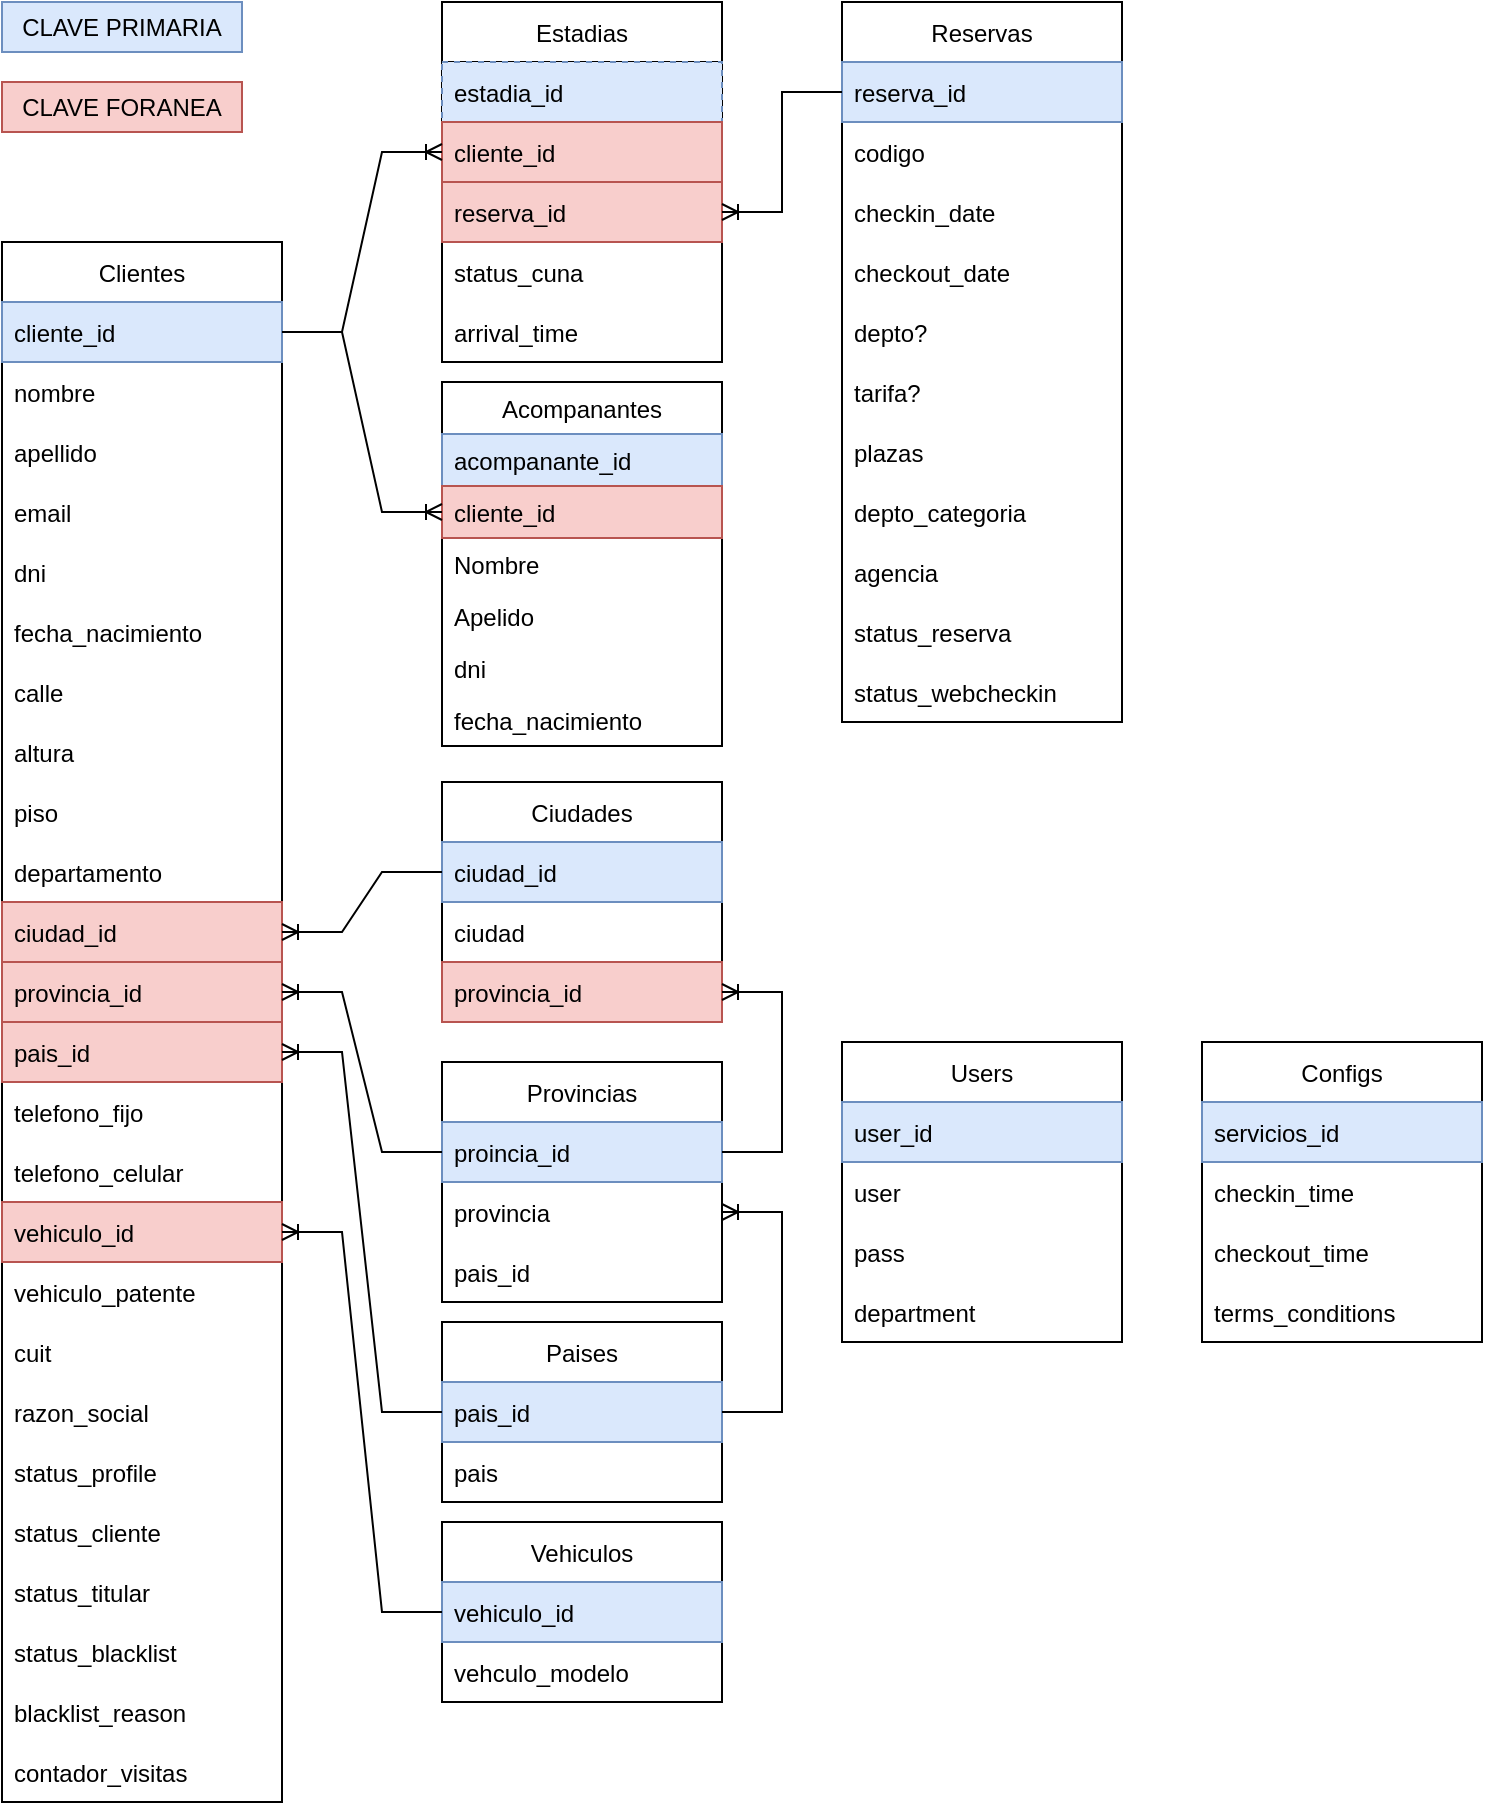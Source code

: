 <mxfile version="16.5.3" type="github" pages="2">
  <diagram id="3-4cgfK8jJckpKzX2dAv" name="DB">
    <mxGraphModel dx="1027" dy="571" grid="1" gridSize="10" guides="1" tooltips="1" connect="1" arrows="1" fold="1" page="1" pageScale="1" pageWidth="827" pageHeight="1169" math="0" shadow="0">
      <root>
        <mxCell id="U2Fqf7ln3tG26uPg-tsL-0" />
        <mxCell id="U2Fqf7ln3tG26uPg-tsL-1" parent="U2Fqf7ln3tG26uPg-tsL-0" />
        <mxCell id="U2Fqf7ln3tG26uPg-tsL-2" value="Users" style="swimlane;fontStyle=0;childLayout=stackLayout;horizontal=1;startSize=30;horizontalStack=0;resizeParent=1;resizeParentMax=0;resizeLast=0;collapsible=1;marginBottom=0;" parent="U2Fqf7ln3tG26uPg-tsL-1" vertex="1">
          <mxGeometry x="460" y="560" width="140" height="150" as="geometry" />
        </mxCell>
        <mxCell id="U2Fqf7ln3tG26uPg-tsL-3" value="user_id" style="text;strokeColor=#6c8ebf;fillColor=#dae8fc;align=left;verticalAlign=middle;spacingLeft=4;spacingRight=4;overflow=hidden;points=[[0,0.5],[1,0.5]];portConstraint=eastwest;rotatable=0;" parent="U2Fqf7ln3tG26uPg-tsL-2" vertex="1">
          <mxGeometry y="30" width="140" height="30" as="geometry" />
        </mxCell>
        <mxCell id="U2Fqf7ln3tG26uPg-tsL-4" value="user" style="text;strokeColor=none;fillColor=none;align=left;verticalAlign=middle;spacingLeft=4;spacingRight=4;overflow=hidden;points=[[0,0.5],[1,0.5]];portConstraint=eastwest;rotatable=0;" parent="U2Fqf7ln3tG26uPg-tsL-2" vertex="1">
          <mxGeometry y="60" width="140" height="30" as="geometry" />
        </mxCell>
        <mxCell id="U2Fqf7ln3tG26uPg-tsL-5" value="pass" style="text;strokeColor=none;fillColor=none;align=left;verticalAlign=middle;spacingLeft=4;spacingRight=4;overflow=hidden;points=[[0,0.5],[1,0.5]];portConstraint=eastwest;rotatable=0;" parent="U2Fqf7ln3tG26uPg-tsL-2" vertex="1">
          <mxGeometry y="90" width="140" height="30" as="geometry" />
        </mxCell>
        <mxCell id="U2Fqf7ln3tG26uPg-tsL-6" value="department" style="text;strokeColor=none;fillColor=none;align=left;verticalAlign=middle;spacingLeft=4;spacingRight=4;overflow=hidden;points=[[0,0.5],[1,0.5]];portConstraint=eastwest;rotatable=0;" parent="U2Fqf7ln3tG26uPg-tsL-2" vertex="1">
          <mxGeometry y="120" width="140" height="30" as="geometry" />
        </mxCell>
        <mxCell id="U2Fqf7ln3tG26uPg-tsL-7" value="Reservas" style="swimlane;fontStyle=0;childLayout=stackLayout;horizontal=1;startSize=30;horizontalStack=0;resizeParent=1;resizeParentMax=0;resizeLast=0;collapsible=1;marginBottom=0;" parent="U2Fqf7ln3tG26uPg-tsL-1" vertex="1">
          <mxGeometry x="460" y="40" width="140" height="360" as="geometry" />
        </mxCell>
        <mxCell id="U2Fqf7ln3tG26uPg-tsL-8" value="reserva_id" style="text;strokeColor=#6c8ebf;fillColor=#dae8fc;align=left;verticalAlign=middle;spacingLeft=4;spacingRight=4;overflow=hidden;points=[[0,0.5],[1,0.5]];portConstraint=eastwest;rotatable=0;" parent="U2Fqf7ln3tG26uPg-tsL-7" vertex="1">
          <mxGeometry y="30" width="140" height="30" as="geometry" />
        </mxCell>
        <mxCell id="U2Fqf7ln3tG26uPg-tsL-9" value="codigo" style="text;strokeColor=none;fillColor=none;align=left;verticalAlign=middle;spacingLeft=4;spacingRight=4;overflow=hidden;points=[[0,0.5],[1,0.5]];portConstraint=eastwest;rotatable=0;" parent="U2Fqf7ln3tG26uPg-tsL-7" vertex="1">
          <mxGeometry y="60" width="140" height="30" as="geometry" />
        </mxCell>
        <mxCell id="U2Fqf7ln3tG26uPg-tsL-10" value="checkin_date" style="text;strokeColor=none;fillColor=none;align=left;verticalAlign=middle;spacingLeft=4;spacingRight=4;overflow=hidden;points=[[0,0.5],[1,0.5]];portConstraint=eastwest;rotatable=0;" parent="U2Fqf7ln3tG26uPg-tsL-7" vertex="1">
          <mxGeometry y="90" width="140" height="30" as="geometry" />
        </mxCell>
        <mxCell id="U2Fqf7ln3tG26uPg-tsL-11" value="checkout_date" style="text;strokeColor=none;fillColor=none;align=left;verticalAlign=middle;spacingLeft=4;spacingRight=4;overflow=hidden;points=[[0,0.5],[1,0.5]];portConstraint=eastwest;rotatable=0;" parent="U2Fqf7ln3tG26uPg-tsL-7" vertex="1">
          <mxGeometry y="120" width="140" height="30" as="geometry" />
        </mxCell>
        <mxCell id="U2Fqf7ln3tG26uPg-tsL-12" value="depto?" style="text;strokeColor=none;fillColor=none;align=left;verticalAlign=middle;spacingLeft=4;spacingRight=4;overflow=hidden;points=[[0,0.5],[1,0.5]];portConstraint=eastwest;rotatable=0;" parent="U2Fqf7ln3tG26uPg-tsL-7" vertex="1">
          <mxGeometry y="150" width="140" height="30" as="geometry" />
        </mxCell>
        <mxCell id="U2Fqf7ln3tG26uPg-tsL-13" value="tarifa?" style="text;strokeColor=none;fillColor=none;align=left;verticalAlign=middle;spacingLeft=4;spacingRight=4;overflow=hidden;points=[[0,0.5],[1,0.5]];portConstraint=eastwest;rotatable=0;" parent="U2Fqf7ln3tG26uPg-tsL-7" vertex="1">
          <mxGeometry y="180" width="140" height="30" as="geometry" />
        </mxCell>
        <mxCell id="U2Fqf7ln3tG26uPg-tsL-14" value="plazas" style="text;strokeColor=none;fillColor=none;align=left;verticalAlign=middle;spacingLeft=4;spacingRight=4;overflow=hidden;points=[[0,0.5],[1,0.5]];portConstraint=eastwest;rotatable=0;" parent="U2Fqf7ln3tG26uPg-tsL-7" vertex="1">
          <mxGeometry y="210" width="140" height="30" as="geometry" />
        </mxCell>
        <mxCell id="U2Fqf7ln3tG26uPg-tsL-15" value="depto_categoria" style="text;strokeColor=none;fillColor=none;align=left;verticalAlign=middle;spacingLeft=4;spacingRight=4;overflow=hidden;points=[[0,0.5],[1,0.5]];portConstraint=eastwest;rotatable=0;" parent="U2Fqf7ln3tG26uPg-tsL-7" vertex="1">
          <mxGeometry y="240" width="140" height="30" as="geometry" />
        </mxCell>
        <mxCell id="U2Fqf7ln3tG26uPg-tsL-16" value="agencia" style="text;strokeColor=none;fillColor=none;align=left;verticalAlign=middle;spacingLeft=4;spacingRight=4;overflow=hidden;points=[[0,0.5],[1,0.5]];portConstraint=eastwest;rotatable=0;" parent="U2Fqf7ln3tG26uPg-tsL-7" vertex="1">
          <mxGeometry y="270" width="140" height="30" as="geometry" />
        </mxCell>
        <mxCell id="r9rM9opgNZ8jiayUwCeN-0" value="status_reserva" style="text;strokeColor=none;fillColor=none;align=left;verticalAlign=middle;spacingLeft=4;spacingRight=4;overflow=hidden;points=[[0,0.5],[1,0.5]];portConstraint=eastwest;rotatable=0;" parent="U2Fqf7ln3tG26uPg-tsL-7" vertex="1">
          <mxGeometry y="300" width="140" height="30" as="geometry" />
        </mxCell>
        <mxCell id="r9rM9opgNZ8jiayUwCeN-1" value="status_webcheckin" style="text;strokeColor=none;fillColor=none;align=left;verticalAlign=middle;spacingLeft=4;spacingRight=4;overflow=hidden;points=[[0,0.5],[1,0.5]];portConstraint=eastwest;rotatable=0;dashed=1;labelBorderColor=none;" parent="U2Fqf7ln3tG26uPg-tsL-7" vertex="1">
          <mxGeometry y="330" width="140" height="30" as="geometry" />
        </mxCell>
        <mxCell id="U2Fqf7ln3tG26uPg-tsL-18" value="Clientes" style="swimlane;fontStyle=0;childLayout=stackLayout;horizontal=1;startSize=30;horizontalStack=0;resizeParent=1;resizeParentMax=0;resizeLast=0;collapsible=1;marginBottom=0;" parent="U2Fqf7ln3tG26uPg-tsL-1" vertex="1">
          <mxGeometry x="40" y="160" width="140" height="780" as="geometry" />
        </mxCell>
        <mxCell id="U2Fqf7ln3tG26uPg-tsL-19" value="cliente_id" style="text;strokeColor=#6c8ebf;fillColor=#dae8fc;align=left;verticalAlign=middle;spacingLeft=4;spacingRight=4;overflow=hidden;points=[[0,0.5],[1,0.5]];portConstraint=eastwest;rotatable=0;" parent="U2Fqf7ln3tG26uPg-tsL-18" vertex="1">
          <mxGeometry y="30" width="140" height="30" as="geometry" />
        </mxCell>
        <mxCell id="U2Fqf7ln3tG26uPg-tsL-20" value="nombre" style="text;strokeColor=none;fillColor=none;align=left;verticalAlign=middle;spacingLeft=4;spacingRight=4;overflow=hidden;points=[[0,0.5],[1,0.5]];portConstraint=eastwest;rotatable=0;" parent="U2Fqf7ln3tG26uPg-tsL-18" vertex="1">
          <mxGeometry y="60" width="140" height="30" as="geometry" />
        </mxCell>
        <mxCell id="U2Fqf7ln3tG26uPg-tsL-21" value="apellido" style="text;strokeColor=none;fillColor=none;align=left;verticalAlign=middle;spacingLeft=4;spacingRight=4;overflow=hidden;points=[[0,0.5],[1,0.5]];portConstraint=eastwest;rotatable=0;" parent="U2Fqf7ln3tG26uPg-tsL-18" vertex="1">
          <mxGeometry y="90" width="140" height="30" as="geometry" />
        </mxCell>
        <mxCell id="U2Fqf7ln3tG26uPg-tsL-33" value="email" style="text;strokeColor=none;fillColor=none;align=left;verticalAlign=middle;spacingLeft=4;spacingRight=4;overflow=hidden;points=[[0,0.5],[1,0.5]];portConstraint=eastwest;rotatable=0;" parent="U2Fqf7ln3tG26uPg-tsL-18" vertex="1">
          <mxGeometry y="120" width="140" height="30" as="geometry" />
        </mxCell>
        <mxCell id="U2Fqf7ln3tG26uPg-tsL-22" value="dni" style="text;strokeColor=none;fillColor=none;align=left;verticalAlign=middle;spacingLeft=4;spacingRight=4;overflow=hidden;points=[[0,0.5],[1,0.5]];portConstraint=eastwest;rotatable=0;" parent="U2Fqf7ln3tG26uPg-tsL-18" vertex="1">
          <mxGeometry y="150" width="140" height="30" as="geometry" />
        </mxCell>
        <mxCell id="U2Fqf7ln3tG26uPg-tsL-23" value="fecha_nacimiento" style="text;strokeColor=none;fillColor=none;align=left;verticalAlign=middle;spacingLeft=4;spacingRight=4;overflow=hidden;points=[[0,0.5],[1,0.5]];portConstraint=eastwest;rotatable=0;" parent="U2Fqf7ln3tG26uPg-tsL-18" vertex="1">
          <mxGeometry y="180" width="140" height="30" as="geometry" />
        </mxCell>
        <mxCell id="U2Fqf7ln3tG26uPg-tsL-24" value="calle" style="text;strokeColor=none;fillColor=none;align=left;verticalAlign=middle;spacingLeft=4;spacingRight=4;overflow=hidden;points=[[0,0.5],[1,0.5]];portConstraint=eastwest;rotatable=0;" parent="U2Fqf7ln3tG26uPg-tsL-18" vertex="1">
          <mxGeometry y="210" width="140" height="30" as="geometry" />
        </mxCell>
        <mxCell id="U2Fqf7ln3tG26uPg-tsL-25" value="altura" style="text;strokeColor=none;fillColor=none;align=left;verticalAlign=middle;spacingLeft=4;spacingRight=4;overflow=hidden;points=[[0,0.5],[1,0.5]];portConstraint=eastwest;rotatable=0;" parent="U2Fqf7ln3tG26uPg-tsL-18" vertex="1">
          <mxGeometry y="240" width="140" height="30" as="geometry" />
        </mxCell>
        <mxCell id="U2Fqf7ln3tG26uPg-tsL-26" value="piso" style="text;strokeColor=none;fillColor=none;align=left;verticalAlign=middle;spacingLeft=4;spacingRight=4;overflow=hidden;points=[[0,0.5],[1,0.5]];portConstraint=eastwest;rotatable=0;" parent="U2Fqf7ln3tG26uPg-tsL-18" vertex="1">
          <mxGeometry y="270" width="140" height="30" as="geometry" />
        </mxCell>
        <mxCell id="U2Fqf7ln3tG26uPg-tsL-27" value="departamento" style="text;strokeColor=none;fillColor=none;align=left;verticalAlign=middle;spacingLeft=4;spacingRight=4;overflow=hidden;points=[[0,0.5],[1,0.5]];portConstraint=eastwest;rotatable=0;" parent="U2Fqf7ln3tG26uPg-tsL-18" vertex="1">
          <mxGeometry y="300" width="140" height="30" as="geometry" />
        </mxCell>
        <mxCell id="U2Fqf7ln3tG26uPg-tsL-28" value="ciudad_id" style="text;strokeColor=#b85450;fillColor=#f8cecc;align=left;verticalAlign=middle;spacingLeft=4;spacingRight=4;overflow=hidden;points=[[0,0.5],[1,0.5]];portConstraint=eastwest;rotatable=0;" parent="U2Fqf7ln3tG26uPg-tsL-18" vertex="1">
          <mxGeometry y="330" width="140" height="30" as="geometry" />
        </mxCell>
        <mxCell id="U2Fqf7ln3tG26uPg-tsL-29" value="provincia_id" style="text;strokeColor=#b85450;fillColor=#f8cecc;align=left;verticalAlign=middle;spacingLeft=4;spacingRight=4;overflow=hidden;points=[[0,0.5],[1,0.5]];portConstraint=eastwest;rotatable=0;" parent="U2Fqf7ln3tG26uPg-tsL-18" vertex="1">
          <mxGeometry y="360" width="140" height="30" as="geometry" />
        </mxCell>
        <mxCell id="U2Fqf7ln3tG26uPg-tsL-30" value="pais_id" style="text;strokeColor=#b85450;fillColor=#f8cecc;align=left;verticalAlign=middle;spacingLeft=4;spacingRight=4;overflow=hidden;points=[[0,0.5],[1,0.5]];portConstraint=eastwest;rotatable=0;" parent="U2Fqf7ln3tG26uPg-tsL-18" vertex="1">
          <mxGeometry y="390" width="140" height="30" as="geometry" />
        </mxCell>
        <mxCell id="U2Fqf7ln3tG26uPg-tsL-31" value="telefono_fijo" style="text;strokeColor=none;fillColor=none;align=left;verticalAlign=middle;spacingLeft=4;spacingRight=4;overflow=hidden;points=[[0,0.5],[1,0.5]];portConstraint=eastwest;rotatable=0;" parent="U2Fqf7ln3tG26uPg-tsL-18" vertex="1">
          <mxGeometry y="420" width="140" height="30" as="geometry" />
        </mxCell>
        <mxCell id="U2Fqf7ln3tG26uPg-tsL-32" value="telefono_celular" style="text;strokeColor=none;fillColor=none;align=left;verticalAlign=middle;spacingLeft=4;spacingRight=4;overflow=hidden;points=[[0,0.5],[1,0.5]];portConstraint=eastwest;rotatable=0;" parent="U2Fqf7ln3tG26uPg-tsL-18" vertex="1">
          <mxGeometry y="450" width="140" height="30" as="geometry" />
        </mxCell>
        <mxCell id="U2Fqf7ln3tG26uPg-tsL-34" value="vehiculo_id" style="text;strokeColor=#b85450;fillColor=#f8cecc;align=left;verticalAlign=middle;spacingLeft=4;spacingRight=4;overflow=hidden;points=[[0,0.5],[1,0.5]];portConstraint=eastwest;rotatable=0;" parent="U2Fqf7ln3tG26uPg-tsL-18" vertex="1">
          <mxGeometry y="480" width="140" height="30" as="geometry" />
        </mxCell>
        <mxCell id="U2Fqf7ln3tG26uPg-tsL-35" value="vehiculo_patente" style="text;strokeColor=none;fillColor=none;align=left;verticalAlign=middle;spacingLeft=4;spacingRight=4;overflow=hidden;points=[[0,0.5],[1,0.5]];portConstraint=eastwest;rotatable=0;" parent="U2Fqf7ln3tG26uPg-tsL-18" vertex="1">
          <mxGeometry y="510" width="140" height="30" as="geometry" />
        </mxCell>
        <mxCell id="j5dUsQm7dTyoc2hbwgwh-3" value="cuit" style="text;strokeColor=none;fillColor=none;align=left;verticalAlign=middle;spacingLeft=4;spacingRight=4;overflow=hidden;points=[[0,0.5],[1,0.5]];portConstraint=eastwest;rotatable=0;" parent="U2Fqf7ln3tG26uPg-tsL-18" vertex="1">
          <mxGeometry y="540" width="140" height="30" as="geometry" />
        </mxCell>
        <mxCell id="j5dUsQm7dTyoc2hbwgwh-4" value="razon_social" style="text;strokeColor=none;fillColor=none;align=left;verticalAlign=middle;spacingLeft=4;spacingRight=4;overflow=hidden;points=[[0,0.5],[1,0.5]];portConstraint=eastwest;rotatable=0;" parent="U2Fqf7ln3tG26uPg-tsL-18" vertex="1">
          <mxGeometry y="570" width="140" height="30" as="geometry" />
        </mxCell>
        <mxCell id="z9NjPIREsOm1IvFADI_A-0" value="status_profile" style="text;strokeColor=none;fillColor=none;align=left;verticalAlign=middle;spacingLeft=4;spacingRight=4;overflow=hidden;points=[[0,0.5],[1,0.5]];portConstraint=eastwest;rotatable=0;fontColor=#000000;" parent="U2Fqf7ln3tG26uPg-tsL-18" vertex="1">
          <mxGeometry y="600" width="140" height="30" as="geometry" />
        </mxCell>
        <mxCell id="2wownA70u9_uN37aSLiX-1" value="status_cliente" style="text;strokeColor=none;fillColor=none;align=left;verticalAlign=middle;spacingLeft=4;spacingRight=4;overflow=hidden;points=[[0,0.5],[1,0.5]];portConstraint=eastwest;rotatable=0;fontColor=#000000;" parent="U2Fqf7ln3tG26uPg-tsL-18" vertex="1">
          <mxGeometry y="630" width="140" height="30" as="geometry" />
        </mxCell>
        <mxCell id="U2Fqf7ln3tG26uPg-tsL-36" value="status_titular" style="text;align=left;verticalAlign=middle;spacingLeft=4;spacingRight=4;overflow=hidden;points=[[0,0.5],[1,0.5]];portConstraint=eastwest;rotatable=0;fontColor=#000000;" parent="U2Fqf7ln3tG26uPg-tsL-18" vertex="1">
          <mxGeometry y="660" width="140" height="30" as="geometry" />
        </mxCell>
        <mxCell id="2wownA70u9_uN37aSLiX-2" value="status_blacklist" style="text;strokeColor=none;fillColor=none;align=left;verticalAlign=middle;spacingLeft=4;spacingRight=4;overflow=hidden;points=[[0,0.5],[1,0.5]];portConstraint=eastwest;rotatable=0;fontColor=#000000;" parent="U2Fqf7ln3tG26uPg-tsL-18" vertex="1">
          <mxGeometry y="690" width="140" height="30" as="geometry" />
        </mxCell>
        <mxCell id="2wownA70u9_uN37aSLiX-3" value="blacklist_reason" style="text;strokeColor=none;fillColor=none;align=left;verticalAlign=middle;spacingLeft=4;spacingRight=4;overflow=hidden;points=[[0,0.5],[1,0.5]];portConstraint=eastwest;rotatable=0;fontColor=#000000;" parent="U2Fqf7ln3tG26uPg-tsL-18" vertex="1">
          <mxGeometry y="720" width="140" height="30" as="geometry" />
        </mxCell>
        <mxCell id="U2Fqf7ln3tG26uPg-tsL-37" value="contador_visitas" style="text;strokeColor=none;fillColor=none;align=left;verticalAlign=middle;spacingLeft=4;spacingRight=4;overflow=hidden;points=[[0,0.5],[1,0.5]];portConstraint=eastwest;rotatable=0;fontColor=#000000;" parent="U2Fqf7ln3tG26uPg-tsL-18" vertex="1">
          <mxGeometry y="750" width="140" height="30" as="geometry" />
        </mxCell>
        <mxCell id="U2Fqf7ln3tG26uPg-tsL-38" value="Estadias" style="swimlane;fontStyle=0;childLayout=stackLayout;horizontal=1;startSize=30;horizontalStack=0;resizeParent=1;resizeParentMax=0;resizeLast=0;collapsible=1;marginBottom=0;" parent="U2Fqf7ln3tG26uPg-tsL-1" vertex="1">
          <mxGeometry x="260" y="40" width="140" height="180" as="geometry" />
        </mxCell>
        <mxCell id="U2Fqf7ln3tG26uPg-tsL-41" value="estadia_id" style="text;strokeColor=#6c8ebf;fillColor=#dae8fc;align=left;verticalAlign=middle;spacingLeft=4;spacingRight=4;overflow=hidden;points=[[0,0.5],[1,0.5]];portConstraint=eastwest;rotatable=0;dashed=1;labelBorderColor=none;" parent="U2Fqf7ln3tG26uPg-tsL-38" vertex="1">
          <mxGeometry y="30" width="140" height="30" as="geometry" />
        </mxCell>
        <mxCell id="U2Fqf7ln3tG26uPg-tsL-39" value="cliente_id" style="text;strokeColor=#b85450;fillColor=#f8cecc;align=left;verticalAlign=middle;spacingLeft=4;spacingRight=4;overflow=hidden;points=[[0,0.5],[1,0.5]];portConstraint=eastwest;rotatable=0;" parent="U2Fqf7ln3tG26uPg-tsL-38" vertex="1">
          <mxGeometry y="60" width="140" height="30" as="geometry" />
        </mxCell>
        <mxCell id="U2Fqf7ln3tG26uPg-tsL-40" value="reserva_id" style="text;strokeColor=#b85450;fillColor=#f8cecc;align=left;verticalAlign=middle;spacingLeft=4;spacingRight=4;overflow=hidden;points=[[0,0.5],[1,0.5]];portConstraint=eastwest;rotatable=0;" parent="U2Fqf7ln3tG26uPg-tsL-38" vertex="1">
          <mxGeometry y="90" width="140" height="30" as="geometry" />
        </mxCell>
        <mxCell id="Quu-umZGqRyDW1_2w_EG-3" value="status_cuna" style="text;strokeColor=none;fillColor=none;align=left;verticalAlign=middle;spacingLeft=4;spacingRight=4;overflow=hidden;points=[[0,0.5],[1,0.5]];portConstraint=eastwest;rotatable=0;dashed=1;labelBorderColor=none;" parent="U2Fqf7ln3tG26uPg-tsL-38" vertex="1">
          <mxGeometry y="120" width="140" height="30" as="geometry" />
        </mxCell>
        <mxCell id="Quu-umZGqRyDW1_2w_EG-2" value="arrival_time" style="text;strokeColor=none;fillColor=none;align=left;verticalAlign=middle;spacingLeft=4;spacingRight=4;overflow=hidden;points=[[0,0.5],[1,0.5]];portConstraint=eastwest;rotatable=0;dashed=1;labelBorderColor=none;" parent="U2Fqf7ln3tG26uPg-tsL-38" vertex="1">
          <mxGeometry y="150" width="140" height="30" as="geometry" />
        </mxCell>
        <mxCell id="U2Fqf7ln3tG26uPg-tsL-42" value="" style="edgeStyle=entityRelationEdgeStyle;fontSize=12;html=1;endArrow=ERoneToMany;rounded=0;" parent="U2Fqf7ln3tG26uPg-tsL-1" source="U2Fqf7ln3tG26uPg-tsL-8" target="U2Fqf7ln3tG26uPg-tsL-40" edge="1">
          <mxGeometry width="100" height="100" relative="1" as="geometry">
            <mxPoint x="490" y="630" as="sourcePoint" />
            <mxPoint x="590" y="530" as="targetPoint" />
          </mxGeometry>
        </mxCell>
        <mxCell id="U2Fqf7ln3tG26uPg-tsL-43" value="" style="edgeStyle=entityRelationEdgeStyle;fontSize=12;html=1;endArrow=ERoneToMany;rounded=0;" parent="U2Fqf7ln3tG26uPg-tsL-1" source="U2Fqf7ln3tG26uPg-tsL-19" target="U2Fqf7ln3tG26uPg-tsL-39" edge="1">
          <mxGeometry width="100" height="100" relative="1" as="geometry">
            <mxPoint x="280" y="600" as="sourcePoint" />
            <mxPoint x="330" y="480" as="targetPoint" />
          </mxGeometry>
        </mxCell>
        <mxCell id="U2Fqf7ln3tG26uPg-tsL-44" value="Vehiculos" style="swimlane;fontStyle=0;childLayout=stackLayout;horizontal=1;startSize=30;horizontalStack=0;resizeParent=1;resizeParentMax=0;resizeLast=0;collapsible=1;marginBottom=0;labelBorderColor=none;fontColor=#000000;strokeColor=default;fillColor=none;" parent="U2Fqf7ln3tG26uPg-tsL-1" vertex="1">
          <mxGeometry x="260" y="800" width="140" height="90" as="geometry" />
        </mxCell>
        <mxCell id="U2Fqf7ln3tG26uPg-tsL-45" value="vehiculo_id" style="text;strokeColor=#6c8ebf;fillColor=#dae8fc;align=left;verticalAlign=middle;spacingLeft=4;spacingRight=4;overflow=hidden;points=[[0,0.5],[1,0.5]];portConstraint=eastwest;rotatable=0;labelBorderColor=none;" parent="U2Fqf7ln3tG26uPg-tsL-44" vertex="1">
          <mxGeometry y="30" width="140" height="30" as="geometry" />
        </mxCell>
        <mxCell id="U2Fqf7ln3tG26uPg-tsL-46" value="vehculo_modelo" style="text;strokeColor=none;fillColor=none;align=left;verticalAlign=middle;spacingLeft=4;spacingRight=4;overflow=hidden;points=[[0,0.5],[1,0.5]];portConstraint=eastwest;rotatable=0;labelBorderColor=none;fontColor=#000000;" parent="U2Fqf7ln3tG26uPg-tsL-44" vertex="1">
          <mxGeometry y="60" width="140" height="30" as="geometry" />
        </mxCell>
        <mxCell id="U2Fqf7ln3tG26uPg-tsL-47" value="Paises" style="swimlane;fontStyle=0;childLayout=stackLayout;horizontal=1;startSize=30;horizontalStack=0;resizeParent=1;resizeParentMax=0;resizeLast=0;collapsible=1;marginBottom=0;labelBorderColor=none;fontColor=#000000;strokeColor=default;fillColor=none;" parent="U2Fqf7ln3tG26uPg-tsL-1" vertex="1">
          <mxGeometry x="260" y="700" width="140" height="90" as="geometry" />
        </mxCell>
        <mxCell id="U2Fqf7ln3tG26uPg-tsL-48" value="pais_id    " style="text;strokeColor=#6c8ebf;fillColor=#dae8fc;align=left;verticalAlign=middle;spacingLeft=4;spacingRight=4;overflow=hidden;points=[[0,0.5],[1,0.5]];portConstraint=eastwest;rotatable=0;labelBorderColor=none;" parent="U2Fqf7ln3tG26uPg-tsL-47" vertex="1">
          <mxGeometry y="30" width="140" height="30" as="geometry" />
        </mxCell>
        <mxCell id="U2Fqf7ln3tG26uPg-tsL-49" value="pais" style="text;strokeColor=none;fillColor=none;align=left;verticalAlign=middle;spacingLeft=4;spacingRight=4;overflow=hidden;points=[[0,0.5],[1,0.5]];portConstraint=eastwest;rotatable=0;labelBorderColor=none;fontColor=#000000;" parent="U2Fqf7ln3tG26uPg-tsL-47" vertex="1">
          <mxGeometry y="60" width="140" height="30" as="geometry" />
        </mxCell>
        <mxCell id="U2Fqf7ln3tG26uPg-tsL-50" value="Provincias" style="swimlane;fontStyle=0;childLayout=stackLayout;horizontal=1;startSize=30;horizontalStack=0;resizeParent=1;resizeParentMax=0;resizeLast=0;collapsible=1;marginBottom=0;labelBorderColor=none;fontColor=#000000;strokeColor=default;fillColor=none;" parent="U2Fqf7ln3tG26uPg-tsL-1" vertex="1">
          <mxGeometry x="260" y="570" width="140" height="120" as="geometry" />
        </mxCell>
        <mxCell id="U2Fqf7ln3tG26uPg-tsL-51" value="proincia_id" style="text;strokeColor=#6c8ebf;fillColor=#dae8fc;align=left;verticalAlign=middle;spacingLeft=4;spacingRight=4;overflow=hidden;points=[[0,0.5],[1,0.5]];portConstraint=eastwest;rotatable=0;labelBorderColor=none;" parent="U2Fqf7ln3tG26uPg-tsL-50" vertex="1">
          <mxGeometry y="30" width="140" height="30" as="geometry" />
        </mxCell>
        <mxCell id="U2Fqf7ln3tG26uPg-tsL-52" value="provincia" style="text;strokeColor=none;fillColor=none;align=left;verticalAlign=middle;spacingLeft=4;spacingRight=4;overflow=hidden;points=[[0,0.5],[1,0.5]];portConstraint=eastwest;rotatable=0;labelBorderColor=none;fontColor=#000000;" parent="U2Fqf7ln3tG26uPg-tsL-50" vertex="1">
          <mxGeometry y="60" width="140" height="30" as="geometry" />
        </mxCell>
        <mxCell id="Mut1nGJD7AUixFtcKAjm-7" value="pais_id" style="text;strokeColor=none;fillColor=none;align=left;verticalAlign=middle;spacingLeft=4;spacingRight=4;overflow=hidden;points=[[0,0.5],[1,0.5]];portConstraint=eastwest;rotatable=0;labelBorderColor=none;fontColor=#000000;" parent="U2Fqf7ln3tG26uPg-tsL-50" vertex="1">
          <mxGeometry y="90" width="140" height="30" as="geometry" />
        </mxCell>
        <mxCell id="U2Fqf7ln3tG26uPg-tsL-53" value="Ciudades" style="swimlane;fontStyle=0;childLayout=stackLayout;horizontal=1;startSize=30;horizontalStack=0;resizeParent=1;resizeParentMax=0;resizeLast=0;collapsible=1;marginBottom=0;labelBorderColor=none;fontColor=#000000;strokeColor=default;fillColor=none;" parent="U2Fqf7ln3tG26uPg-tsL-1" vertex="1">
          <mxGeometry x="260" y="430" width="140" height="120" as="geometry" />
        </mxCell>
        <mxCell id="U2Fqf7ln3tG26uPg-tsL-54" value="ciudad_id" style="text;strokeColor=#6c8ebf;fillColor=#dae8fc;align=left;verticalAlign=middle;spacingLeft=4;spacingRight=4;overflow=hidden;points=[[0,0.5],[1,0.5]];portConstraint=eastwest;rotatable=0;labelBorderColor=none;" parent="U2Fqf7ln3tG26uPg-tsL-53" vertex="1">
          <mxGeometry y="30" width="140" height="30" as="geometry" />
        </mxCell>
        <mxCell id="U2Fqf7ln3tG26uPg-tsL-55" value="ciudad" style="text;strokeColor=none;fillColor=none;align=left;verticalAlign=middle;spacingLeft=4;spacingRight=4;overflow=hidden;points=[[0,0.5],[1,0.5]];portConstraint=eastwest;rotatable=0;labelBorderColor=none;fontColor=#000000;" parent="U2Fqf7ln3tG26uPg-tsL-53" vertex="1">
          <mxGeometry y="60" width="140" height="30" as="geometry" />
        </mxCell>
        <mxCell id="U2Fqf7ln3tG26uPg-tsL-56" value="provincia_id" style="text;strokeColor=#b85450;fillColor=#f8cecc;align=left;verticalAlign=middle;spacingLeft=4;spacingRight=4;overflow=hidden;points=[[0,0.5],[1,0.5]];portConstraint=eastwest;rotatable=0;labelBorderColor=none;" parent="U2Fqf7ln3tG26uPg-tsL-53" vertex="1">
          <mxGeometry y="90" width="140" height="30" as="geometry" />
        </mxCell>
        <mxCell id="U2Fqf7ln3tG26uPg-tsL-57" value="" style="edgeStyle=entityRelationEdgeStyle;fontSize=12;html=1;endArrow=ERoneToMany;rounded=0;fontColor=#000000;" parent="U2Fqf7ln3tG26uPg-tsL-1" source="U2Fqf7ln3tG26uPg-tsL-45" target="U2Fqf7ln3tG26uPg-tsL-34" edge="1">
          <mxGeometry width="100" height="100" relative="1" as="geometry">
            <mxPoint x="500" y="620" as="sourcePoint" />
            <mxPoint x="220" y="630" as="targetPoint" />
          </mxGeometry>
        </mxCell>
        <mxCell id="U2Fqf7ln3tG26uPg-tsL-58" value="" style="edgeStyle=entityRelationEdgeStyle;fontSize=12;html=1;endArrow=ERoneToMany;rounded=0;fontColor=#000000;" parent="U2Fqf7ln3tG26uPg-tsL-1" source="U2Fqf7ln3tG26uPg-tsL-54" target="U2Fqf7ln3tG26uPg-tsL-28" edge="1">
          <mxGeometry width="100" height="100" relative="1" as="geometry">
            <mxPoint x="410" y="490" as="sourcePoint" />
            <mxPoint x="210" y="190" as="targetPoint" />
          </mxGeometry>
        </mxCell>
        <mxCell id="U2Fqf7ln3tG26uPg-tsL-59" value="" style="edgeStyle=entityRelationEdgeStyle;fontSize=12;html=1;endArrow=ERoneToMany;rounded=0;fontColor=#000000;" parent="U2Fqf7ln3tG26uPg-tsL-1" source="U2Fqf7ln3tG26uPg-tsL-51" target="U2Fqf7ln3tG26uPg-tsL-29" edge="1">
          <mxGeometry width="100" height="100" relative="1" as="geometry">
            <mxPoint x="420" y="500" as="sourcePoint" />
            <mxPoint x="520" y="400" as="targetPoint" />
          </mxGeometry>
        </mxCell>
        <mxCell id="U2Fqf7ln3tG26uPg-tsL-60" value="" style="edgeStyle=entityRelationEdgeStyle;fontSize=12;html=1;endArrow=ERoneToMany;rounded=0;fontColor=#000000;" parent="U2Fqf7ln3tG26uPg-tsL-1" source="U2Fqf7ln3tG26uPg-tsL-48" target="U2Fqf7ln3tG26uPg-tsL-30" edge="1">
          <mxGeometry width="100" height="100" relative="1" as="geometry">
            <mxPoint x="400" y="320" as="sourcePoint" />
            <mxPoint x="500" y="220" as="targetPoint" />
          </mxGeometry>
        </mxCell>
        <mxCell id="U2Fqf7ln3tG26uPg-tsL-61" value="" style="edgeStyle=entityRelationEdgeStyle;fontSize=12;html=1;endArrow=ERoneToMany;rounded=0;fontColor=#000000;" parent="U2Fqf7ln3tG26uPg-tsL-1" source="U2Fqf7ln3tG26uPg-tsL-51" target="U2Fqf7ln3tG26uPg-tsL-56" edge="1">
          <mxGeometry width="100" height="100" relative="1" as="geometry">
            <mxPoint x="414" y="490" as="sourcePoint" />
            <mxPoint x="514" y="390" as="targetPoint" />
          </mxGeometry>
        </mxCell>
        <mxCell id="U2Fqf7ln3tG26uPg-tsL-62" value="CLAVE PRIMARIA" style="rounded=0;whiteSpace=wrap;html=1;labelBorderColor=none;strokeColor=#6c8ebf;fillColor=#dae8fc;" parent="U2Fqf7ln3tG26uPg-tsL-1" vertex="1">
          <mxGeometry x="40" y="40" width="120" height="25" as="geometry" />
        </mxCell>
        <mxCell id="U2Fqf7ln3tG26uPg-tsL-63" value="CLAVE FORANEA" style="rounded=0;whiteSpace=wrap;html=1;labelBorderColor=none;strokeColor=#b85450;fillColor=#f8cecc;" parent="U2Fqf7ln3tG26uPg-tsL-1" vertex="1">
          <mxGeometry x="40" y="80" width="120" height="25" as="geometry" />
        </mxCell>
        <mxCell id="j5dUsQm7dTyoc2hbwgwh-10" value="Configs" style="swimlane;fontStyle=0;childLayout=stackLayout;horizontal=1;startSize=30;horizontalStack=0;resizeParent=1;resizeParentMax=0;resizeLast=0;collapsible=1;marginBottom=0;fontColor=#000000;" parent="U2Fqf7ln3tG26uPg-tsL-1" vertex="1">
          <mxGeometry x="640" y="560" width="140" height="150" as="geometry" />
        </mxCell>
        <mxCell id="j5dUsQm7dTyoc2hbwgwh-14" value="servicios_id" style="text;strokeColor=#6c8ebf;fillColor=#dae8fc;align=left;verticalAlign=middle;spacingLeft=4;spacingRight=4;overflow=hidden;points=[[0,0.5],[1,0.5]];portConstraint=eastwest;rotatable=0;" parent="j5dUsQm7dTyoc2hbwgwh-10" vertex="1">
          <mxGeometry y="30" width="140" height="30" as="geometry" />
        </mxCell>
        <mxCell id="j5dUsQm7dTyoc2hbwgwh-11" value="checkin_time" style="text;strokeColor=none;fillColor=none;align=left;verticalAlign=middle;spacingLeft=4;spacingRight=4;overflow=hidden;points=[[0,0.5],[1,0.5]];portConstraint=eastwest;rotatable=0;fontColor=#000000;" parent="j5dUsQm7dTyoc2hbwgwh-10" vertex="1">
          <mxGeometry y="60" width="140" height="30" as="geometry" />
        </mxCell>
        <mxCell id="j5dUsQm7dTyoc2hbwgwh-12" value="checkout_time" style="text;strokeColor=none;fillColor=none;align=left;verticalAlign=middle;spacingLeft=4;spacingRight=4;overflow=hidden;points=[[0,0.5],[1,0.5]];portConstraint=eastwest;rotatable=0;fontColor=#000000;" parent="j5dUsQm7dTyoc2hbwgwh-10" vertex="1">
          <mxGeometry y="90" width="140" height="30" as="geometry" />
        </mxCell>
        <mxCell id="j5dUsQm7dTyoc2hbwgwh-13" value="terms_conditions" style="text;strokeColor=none;fillColor=none;align=left;verticalAlign=middle;spacingLeft=4;spacingRight=4;overflow=hidden;points=[[0,0.5],[1,0.5]];portConstraint=eastwest;rotatable=0;fontColor=#000000;" parent="j5dUsQm7dTyoc2hbwgwh-10" vertex="1">
          <mxGeometry y="120" width="140" height="30" as="geometry" />
        </mxCell>
        <mxCell id="z9NjPIREsOm1IvFADI_A-5" value="Acompanantes" style="swimlane;fontStyle=0;childLayout=stackLayout;horizontal=1;startSize=26;fillColor=none;horizontalStack=0;resizeParent=1;resizeParentMax=0;resizeLast=0;collapsible=1;marginBottom=0;" parent="U2Fqf7ln3tG26uPg-tsL-1" vertex="1">
          <mxGeometry x="260" y="230" width="140" height="182" as="geometry" />
        </mxCell>
        <mxCell id="z9NjPIREsOm1IvFADI_A-6" value="acompanante_id" style="text;strokeColor=#6c8ebf;fillColor=#dae8fc;align=left;verticalAlign=top;spacingLeft=4;spacingRight=4;overflow=hidden;rotatable=0;points=[[0,0.5],[1,0.5]];portConstraint=eastwest;" parent="z9NjPIREsOm1IvFADI_A-5" vertex="1">
          <mxGeometry y="26" width="140" height="26" as="geometry" />
        </mxCell>
        <mxCell id="z9NjPIREsOm1IvFADI_A-7" value="cliente_id" style="text;strokeColor=#b85450;fillColor=#f8cecc;align=left;verticalAlign=top;spacingLeft=4;spacingRight=4;overflow=hidden;rotatable=0;points=[[0,0.5],[1,0.5]];portConstraint=eastwest;" parent="z9NjPIREsOm1IvFADI_A-5" vertex="1">
          <mxGeometry y="52" width="140" height="26" as="geometry" />
        </mxCell>
        <mxCell id="z9NjPIREsOm1IvFADI_A-8" value="Nombre" style="text;strokeColor=none;fillColor=none;align=left;verticalAlign=top;spacingLeft=4;spacingRight=4;overflow=hidden;rotatable=0;points=[[0,0.5],[1,0.5]];portConstraint=eastwest;" parent="z9NjPIREsOm1IvFADI_A-5" vertex="1">
          <mxGeometry y="78" width="140" height="26" as="geometry" />
        </mxCell>
        <mxCell id="z9NjPIREsOm1IvFADI_A-9" value="Apelido" style="text;strokeColor=none;fillColor=none;align=left;verticalAlign=top;spacingLeft=4;spacingRight=4;overflow=hidden;rotatable=0;points=[[0,0.5],[1,0.5]];portConstraint=eastwest;" parent="z9NjPIREsOm1IvFADI_A-5" vertex="1">
          <mxGeometry y="104" width="140" height="26" as="geometry" />
        </mxCell>
        <mxCell id="z9NjPIREsOm1IvFADI_A-10" value="dni" style="text;strokeColor=none;fillColor=none;align=left;verticalAlign=top;spacingLeft=4;spacingRight=4;overflow=hidden;rotatable=0;points=[[0,0.5],[1,0.5]];portConstraint=eastwest;" parent="z9NjPIREsOm1IvFADI_A-5" vertex="1">
          <mxGeometry y="130" width="140" height="26" as="geometry" />
        </mxCell>
        <mxCell id="z9NjPIREsOm1IvFADI_A-11" value="fecha_nacimiento" style="text;strokeColor=none;fillColor=none;align=left;verticalAlign=top;spacingLeft=4;spacingRight=4;overflow=hidden;rotatable=0;points=[[0,0.5],[1,0.5]];portConstraint=eastwest;" parent="z9NjPIREsOm1IvFADI_A-5" vertex="1">
          <mxGeometry y="156" width="140" height="26" as="geometry" />
        </mxCell>
        <mxCell id="z9NjPIREsOm1IvFADI_A-12" value="" style="edgeStyle=entityRelationEdgeStyle;fontSize=12;html=1;endArrow=ERoneToMany;rounded=0;" parent="U2Fqf7ln3tG26uPg-tsL-1" source="U2Fqf7ln3tG26uPg-tsL-19" target="z9NjPIREsOm1IvFADI_A-7" edge="1">
          <mxGeometry width="100" height="100" relative="1" as="geometry">
            <mxPoint x="230" y="360" as="sourcePoint" />
            <mxPoint x="330" y="260" as="targetPoint" />
          </mxGeometry>
        </mxCell>
        <mxCell id="Mut1nGJD7AUixFtcKAjm-6" value="" style="edgeStyle=entityRelationEdgeStyle;fontSize=12;html=1;endArrow=ERoneToMany;rounded=0;fontColor=#000000;exitX=1;exitY=0.5;exitDx=0;exitDy=0;" parent="U2Fqf7ln3tG26uPg-tsL-1" source="U2Fqf7ln3tG26uPg-tsL-48" target="U2Fqf7ln3tG26uPg-tsL-52" edge="1">
          <mxGeometry width="100" height="100" relative="1" as="geometry">
            <mxPoint x="400" y="740" as="sourcePoint" />
            <mxPoint x="400" y="660" as="targetPoint" />
          </mxGeometry>
        </mxCell>
      </root>
    </mxGraphModel>
  </diagram>
  <diagram id="yXQKVX34ZeDtAkLaPjhI" name="Algoritmo Front End">
    <mxGraphModel dx="1027" dy="571" grid="1" gridSize="10" guides="1" tooltips="1" connect="1" arrows="1" fold="1" page="1" pageScale="1" pageWidth="827" pageHeight="1169" math="0" shadow="0">
      <root>
        <mxCell id="XhciaFQ7OON7Q09pCCyz-0" />
        <mxCell id="XhciaFQ7OON7Q09pCCyz-1" parent="XhciaFQ7OON7Q09pCCyz-0" />
        <mxCell id="XhciaFQ7OON7Q09pCCyz-3" value="START" style="rounded=1;whiteSpace=wrap;html=1;" vertex="1" parent="XhciaFQ7OON7Q09pCCyz-1">
          <mxGeometry x="340" y="20" width="120" height="30" as="geometry" />
        </mxCell>
        <mxCell id="XhciaFQ7OON7Q09pCCyz-4" value="&lt;div&gt;¿Esta &lt;br&gt;&lt;/div&gt;&lt;div&gt;registrado?&lt;br&gt;&lt;/div&gt;" style="rhombus;whiteSpace=wrap;html=1;" vertex="1" parent="XhciaFQ7OON7Q09pCCyz-1">
          <mxGeometry x="350" y="130" width="100" height="100" as="geometry" />
        </mxCell>
        <mxCell id="XhciaFQ7OON7Q09pCCyz-5" value="&lt;div&gt;FORM&lt;br&gt;&lt;/div&gt;&lt;div&gt;form-register.php&lt;br&gt;&lt;/div&gt;" style="shape=document;whiteSpace=wrap;html=1;boundedLbl=1;" vertex="1" parent="XhciaFQ7OON7Q09pCCyz-1">
          <mxGeometry x="210" y="150" width="100" height="50" as="geometry" />
        </mxCell>
        <mxCell id="XhciaFQ7OON7Q09pCCyz-6" value="&lt;div&gt;FORM&lt;br&gt;&lt;/div&gt;&lt;div&gt;form-login.php&lt;br&gt;&lt;/div&gt;" style="shape=document;whiteSpace=wrap;html=1;boundedLbl=1;" vertex="1" parent="XhciaFQ7OON7Q09pCCyz-1">
          <mxGeometry x="347.5" y="270" width="105" height="50" as="geometry" />
        </mxCell>
        <mxCell id="XhciaFQ7OON7Q09pCCyz-7" value="&lt;div&gt;create-cliente.php&lt;/div&gt;" style="shape=process;whiteSpace=wrap;html=1;backgroundOutline=1;" vertex="1" parent="XhciaFQ7OON7Q09pCCyz-1">
          <mxGeometry x="90" y="60" width="130" height="50" as="geometry" />
        </mxCell>
        <mxCell id="XhciaFQ7OON7Q09pCCyz-8" value="&lt;div&gt;CHECK&lt;br&gt;&lt;/div&gt;&lt;div&gt;login-cliente.php&lt;/div&gt;" style="shape=process;whiteSpace=wrap;html=1;backgroundOutline=1;" vertex="1" parent="XhciaFQ7OON7Q09pCCyz-1">
          <mxGeometry x="335" y="340" width="125" height="50" as="geometry" />
        </mxCell>
        <mxCell id="XhciaFQ7OON7Q09pCCyz-9" value="&lt;div&gt;PANEL&lt;br&gt;&lt;/div&gt;&lt;div&gt;index.php&lt;br&gt;&lt;/div&gt;" style="shape=document;whiteSpace=wrap;html=1;boundedLbl=1;" vertex="1" parent="XhciaFQ7OON7Q09pCCyz-1">
          <mxGeometry x="347.5" y="420" width="105" height="50" as="geometry" />
        </mxCell>
        <mxCell id="XhciaFQ7OON7Q09pCCyz-10" value="&lt;div&gt;¿Completo&lt;/div&gt;&lt;div&gt;perfil?&lt;br&gt;&lt;/div&gt;" style="rhombus;whiteSpace=wrap;html=1;" vertex="1" parent="XhciaFQ7OON7Q09pCCyz-1">
          <mxGeometry x="130" y="440" width="100" height="100" as="geometry" />
        </mxCell>
        <mxCell id="XhciaFQ7OON7Q09pCCyz-11" value="&lt;div&gt;FORM&lt;br&gt;&lt;/div&gt;&lt;div&gt;form-profile.php&lt;br&gt;&lt;/div&gt;" style="shape=document;whiteSpace=wrap;html=1;boundedLbl=1;" vertex="1" parent="XhciaFQ7OON7Q09pCCyz-1">
          <mxGeometry x="27.5" y="525" width="105" height="50" as="geometry" />
        </mxCell>
        <mxCell id="XhciaFQ7OON7Q09pCCyz-13" value="&lt;div&gt;update-cliente.php&lt;/div&gt;" style="shape=process;whiteSpace=wrap;html=1;backgroundOutline=1;" vertex="1" parent="XhciaFQ7OON7Q09pCCyz-1">
          <mxGeometry x="230" y="690" width="140" height="50" as="geometry" />
        </mxCell>
        <mxCell id="XhciaFQ7OON7Q09pCCyz-15" value="&lt;div&gt;¿Tiene&lt;/div&gt;&lt;div&gt;reserva?&lt;br&gt;&lt;/div&gt;" style="rhombus;whiteSpace=wrap;html=1;" vertex="1" parent="XhciaFQ7OON7Q09pCCyz-1">
          <mxGeometry x="570" y="520" width="100" height="100" as="geometry" />
        </mxCell>
        <mxCell id="XhciaFQ7OON7Q09pCCyz-16" value="&lt;div&gt;TABLE&lt;br&gt;&lt;/div&gt;&lt;div&gt;datos de reserva&lt;br&gt;&lt;/div&gt;" style="shape=document;whiteSpace=wrap;html=1;boundedLbl=1;" vertex="1" parent="XhciaFQ7OON7Q09pCCyz-1">
          <mxGeometry x="465" y="645" width="105" height="50" as="geometry" />
        </mxCell>
        <mxCell id="XhciaFQ7OON7Q09pCCyz-21" value="&lt;div&gt;FORM&lt;br&gt;&lt;/div&gt;&lt;div&gt;form-estadia.php&lt;br&gt;&lt;/div&gt;" style="shape=document;whiteSpace=wrap;html=1;boundedLbl=1;" vertex="1" parent="XhciaFQ7OON7Q09pCCyz-1">
          <mxGeometry x="465" y="730" width="105" height="50" as="geometry" />
        </mxCell>
        <mxCell id="XhciaFQ7OON7Q09pCCyz-24" value="&lt;div&gt;create-estadia.php&lt;/div&gt;&lt;div&gt;&lt;br&gt;&lt;/div&gt;&lt;div&gt;cliente_id, reserva-id&lt;/div&gt;&lt;div&gt;cliente_id, acompananates&lt;br&gt;&lt;/div&gt;&lt;div&gt;status_webcheckin = 1&lt;/div&gt;&lt;div&gt;&lt;br&gt;&lt;/div&gt;" style="shape=process;whiteSpace=wrap;html=1;backgroundOutline=1;" vertex="1" parent="XhciaFQ7OON7Q09pCCyz-1">
          <mxGeometry x="390" y="810" width="197.5" height="90" as="geometry" />
        </mxCell>
        <mxCell id="XhciaFQ7OON7Q09pCCyz-27" value="&lt;div&gt;update-cliente.php&lt;/div&gt;&lt;div&gt;status_proflie = 1&lt;/div&gt;" style="shape=process;whiteSpace=wrap;html=1;backgroundOutline=1;" vertex="1" parent="XhciaFQ7OON7Q09pCCyz-1">
          <mxGeometry x="10" y="595" width="140" height="50" as="geometry" />
        </mxCell>
        <mxCell id="XhciaFQ7OON7Q09pCCyz-30" value="&lt;div&gt;Actualizar&lt;/div&gt;&lt;div&gt;datos&lt;br&gt;&lt;/div&gt;" style="rhombus;whiteSpace=wrap;html=1;" vertex="1" parent="XhciaFQ7OON7Q09pCCyz-1">
          <mxGeometry x="245" y="580" width="100" height="100" as="geometry" />
        </mxCell>
        <mxCell id="XhciaFQ7OON7Q09pCCyz-34" value="&lt;div&gt;TABLE&lt;/div&gt;&lt;div&gt;datos cliente&lt;br&gt;&lt;/div&gt;" style="shape=document;whiteSpace=wrap;html=1;boundedLbl=1;" vertex="1" parent="XhciaFQ7OON7Q09pCCyz-1">
          <mxGeometry x="247.5" y="520" width="105" height="50" as="geometry" />
        </mxCell>
        <mxCell id="XhciaFQ7OON7Q09pCCyz-36" value="&lt;div&gt;update-estadia.php&lt;/div&gt;&lt;div&gt;cliente_id, acompananates&lt;/div&gt;" style="shape=process;whiteSpace=wrap;html=1;backgroundOutline=1;" vertex="1" parent="XhciaFQ7OON7Q09pCCyz-1">
          <mxGeometry x="630" y="810" width="197.5" height="50" as="geometry" />
        </mxCell>
        <mxCell id="XhciaFQ7OON7Q09pCCyz-37" value="&lt;div&gt;Actualizar&lt;/div&gt;&lt;div&gt;datos&lt;br&gt;&lt;/div&gt;" style="rhombus;whiteSpace=wrap;html=1;" vertex="1" parent="XhciaFQ7OON7Q09pCCyz-1">
          <mxGeometry x="670" y="645" width="100" height="100" as="geometry" />
        </mxCell>
        <mxCell id="XhciaFQ7OON7Q09pCCyz-40" value="&lt;div&gt;FORM&lt;br&gt;&lt;/div&gt;&lt;div&gt;form-reserva.php&lt;br&gt;&lt;/div&gt;" style="shape=document;whiteSpace=wrap;html=1;boundedLbl=1;" vertex="1" parent="XhciaFQ7OON7Q09pCCyz-1">
          <mxGeometry x="560" y="450" width="105" height="50" as="geometry" />
        </mxCell>
      </root>
    </mxGraphModel>
  </diagram>
</mxfile>
